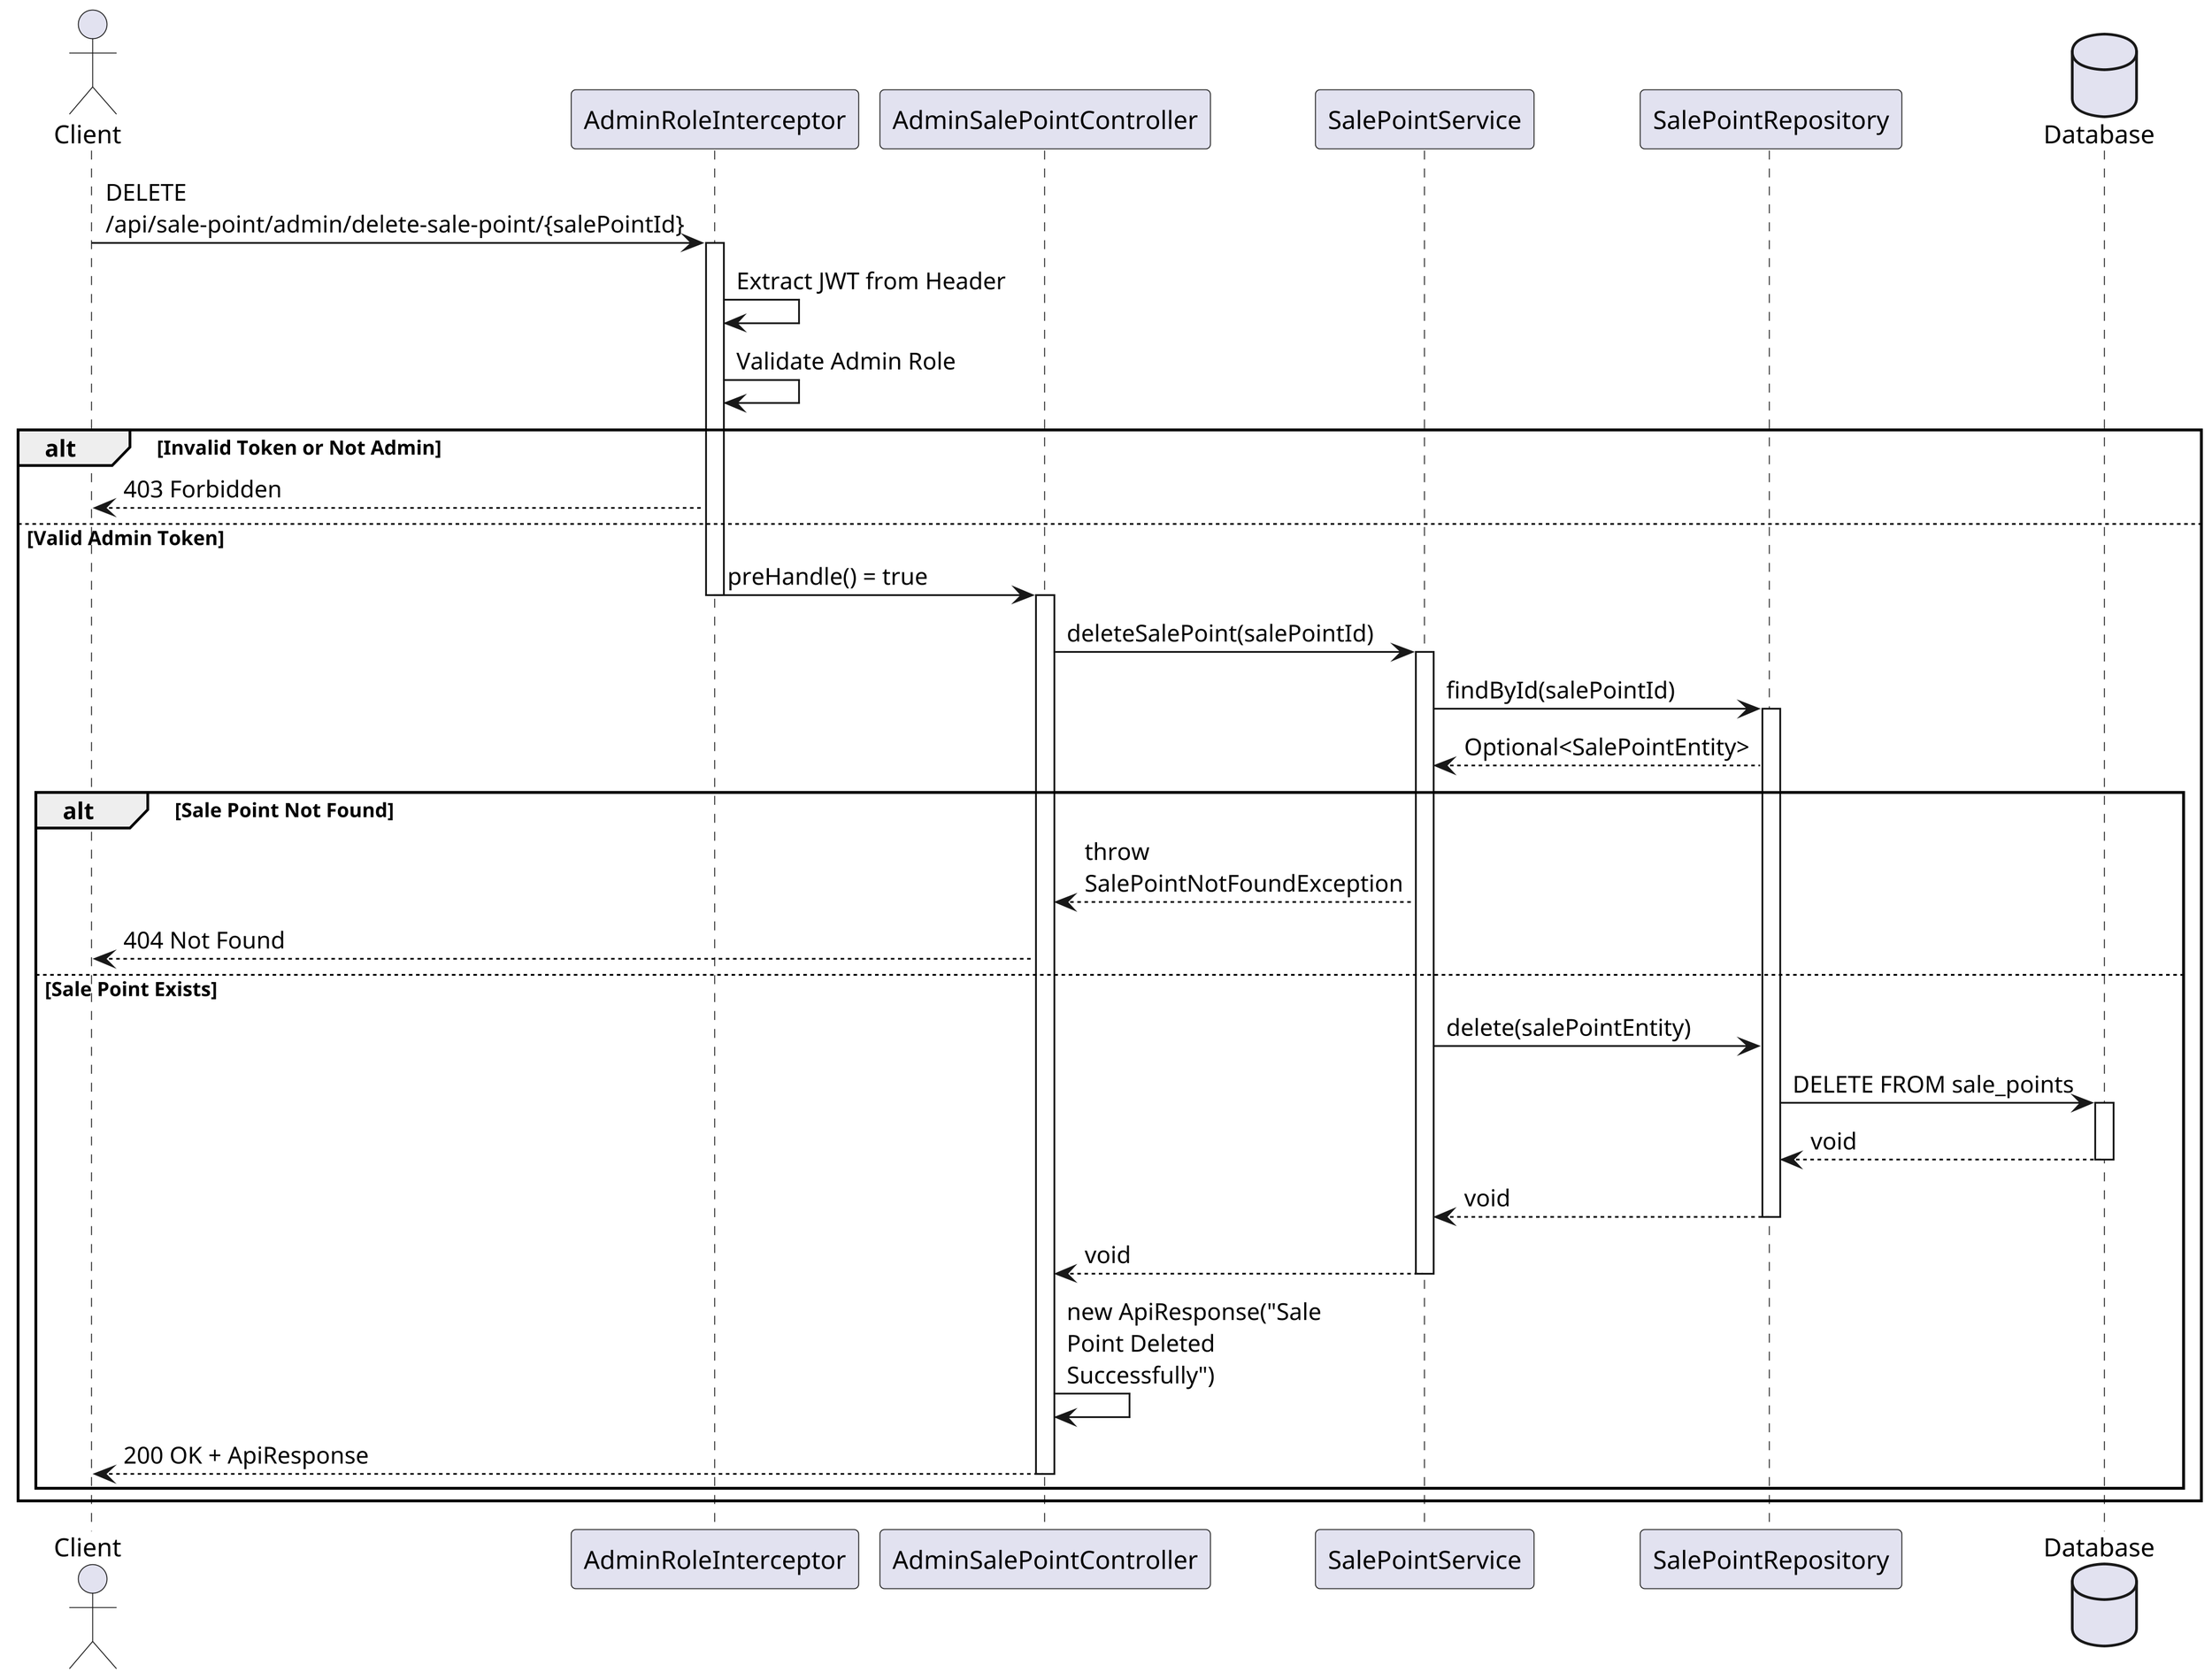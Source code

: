 @startuml
skinparam dpi 300
skinparam maxMessageSize 160

actor Client
participant "AdminRoleInterceptor" as Interceptor
participant "AdminSalePointController" as Controller
participant "SalePointService" as Service
participant "SalePointRepository" as Repository
database "Database" as DB

Client -> Interceptor: DELETE /api/sale-point/admin/delete-sale-point/{salePointId}
activate Interceptor

Interceptor -> Interceptor: Extract JWT from Header
Interceptor -> Interceptor: Validate Admin Role

alt Invalid Token or Not Admin
    Interceptor --> Client: 403 Forbidden
else Valid Admin Token
    Interceptor -> Controller: preHandle() = true
    deactivate Interceptor

    activate Controller
    Controller -> Service: deleteSalePoint(salePointId)
    activate Service

    Service -> Repository: findById(salePointId)
    activate Repository
    Repository --> Service: Optional<SalePointEntity>

    alt Sale Point Not Found
        Service --> Controller: throw SalePointNotFoundException
        Controller --> Client: 404 Not Found
    else Sale Point Exists
        Service -> Repository: delete(salePointEntity)
        Repository -> DB: DELETE FROM sale_points
        activate DB
        DB --> Repository: void
        deactivate DB
        Repository --> Service: void
        deactivate Repository

        Service --> Controller: void
        deactivate Service

        Controller -> Controller: new ApiResponse("Sale Point Deleted Successfully")
        Controller --> Client: 200 OK + ApiResponse
        deactivate Controller
    end
end

@enduml